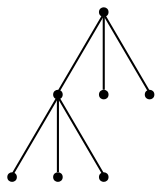 graph {
  node [shape=point,comment="{\"directed\":false,\"doi\":\"10.4230/LIPIcs.GD.2024.30\",\"figure\":\"8 (5)\"}"]

  v0 [pos="1152.8718191460434,2428.5943820725342"]
  v1 [pos="1219.5568525337121,2361.9253409586086"]
  v2 [pos="1152.8718191460434,2495.26342318646"]
  v3 [pos="1219.5568525337121,2428.5943820725342"]
  v4 [pos="1152.8718191460434,2361.9253409586086"]
  v5 [pos="1086.1867857583748,2361.9253409586086"]
  v6 [pos="1086.1867857583748,2428.5943820725342"]

  v0 -- v1 [id="-1",pos="1152.8718191460434,2428.5943820725342 1219.5568525337121,2361.9253409586086 1219.5568525337121,2361.9253409586086 1219.5568525337121,2361.9253409586086"]
  v2 -- v3 [id="-2",pos="1152.8718191460434,2495.26342318646 1219.5568525337121,2428.5943820725342 1219.5568525337121,2428.5943820725342 1219.5568525337121,2428.5943820725342"]
  v0 -- v4 [id="-3",pos="1152.8718191460434,2428.5943820725342 1152.8718191460434,2361.9253409586086 1152.8718191460434,2361.9253409586086 1152.8718191460434,2361.9253409586086"]
  v2 -- v0 [id="-4",pos="1152.8718191460434,2495.26342318646 1152.8718191460434,2428.5943820725342 1152.8718191460434,2428.5943820725342 1152.8718191460434,2428.5943820725342"]
  v0 -- v5 [id="-5",pos="1152.8718191460434,2428.5943820725342 1086.1867857583748,2361.9253409586086 1086.1867857583748,2361.9253409586086 1086.1867857583748,2361.9253409586086"]
  v2 -- v6 [id="-6",pos="1152.8718191460434,2495.26342318646 1086.1867857583748,2428.5943820725342 1086.1867857583748,2428.5943820725342 1086.1867857583748,2428.5943820725342"]
}